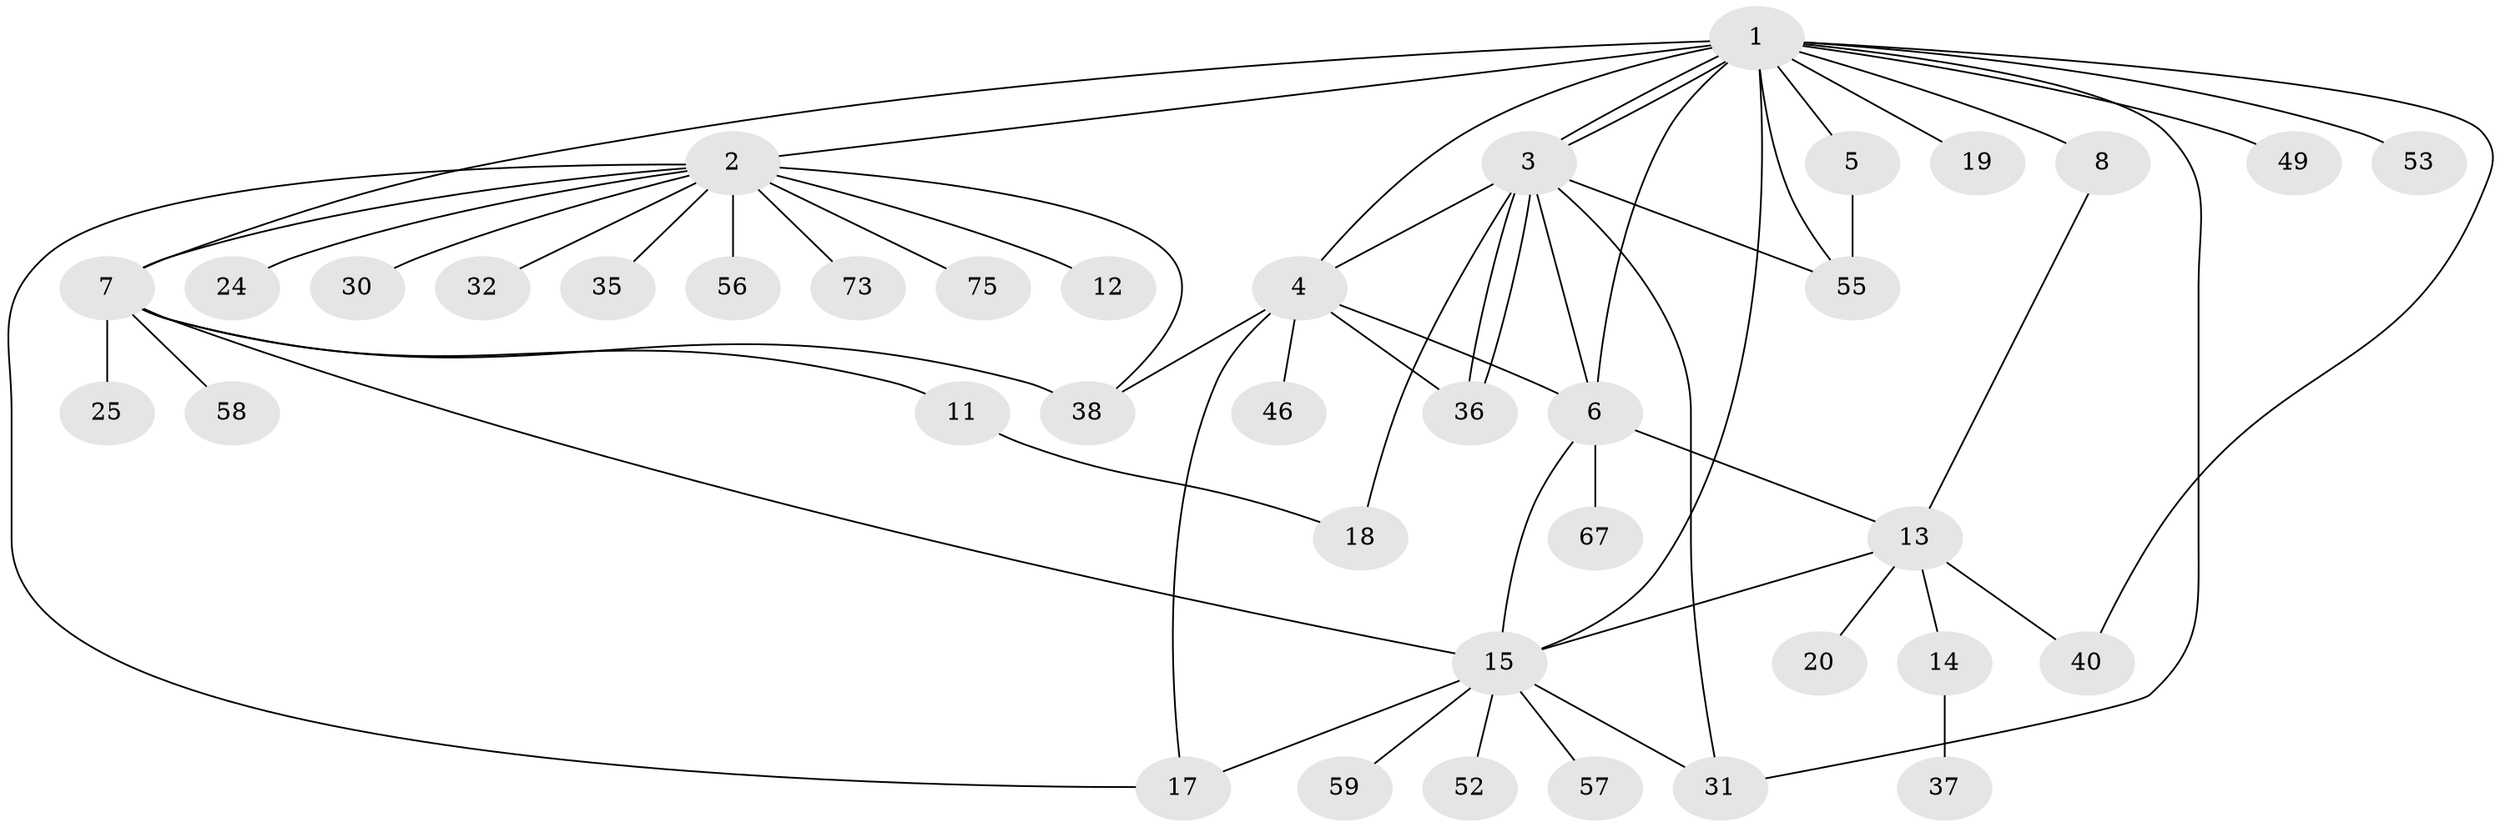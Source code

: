 // original degree distribution, {19: 0.01282051282051282, 13: 0.01282051282051282, 8: 0.02564102564102564, 10: 0.02564102564102564, 3: 0.15384615384615385, 9: 0.02564102564102564, 1: 0.46153846153846156, 2: 0.24358974358974358, 5: 0.02564102564102564, 4: 0.01282051282051282}
// Generated by graph-tools (version 1.1) at 2025/14/03/09/25 04:14:37]
// undirected, 39 vertices, 59 edges
graph export_dot {
graph [start="1"]
  node [color=gray90,style=filled];
  1;
  2;
  3 [super="+45+48+70"];
  4 [super="+9+33+34+27"];
  5 [super="+44+54"];
  6 [super="+26+10+51+78+63+16"];
  7 [super="+41+21+39+60"];
  8 [super="+47+61"];
  11 [super="+64"];
  12;
  13 [super="+42+29+23+28"];
  14;
  15 [super="+22"];
  17 [super="+72+76"];
  18;
  19;
  20;
  24;
  25 [super="+71"];
  30;
  31 [super="+50"];
  32;
  35;
  36 [super="+77"];
  37;
  38 [super="+43+69"];
  40 [super="+68"];
  46;
  49;
  52;
  53;
  55 [super="+66+62"];
  56 [super="+74"];
  57;
  58;
  59;
  67;
  73;
  75;
  1 -- 2;
  1 -- 3;
  1 -- 3;
  1 -- 5 [weight=2];
  1 -- 6;
  1 -- 7 [weight=3];
  1 -- 8;
  1 -- 15;
  1 -- 19;
  1 -- 31;
  1 -- 40;
  1 -- 49;
  1 -- 53;
  1 -- 55 [weight=2];
  1 -- 4;
  2 -- 12;
  2 -- 17;
  2 -- 24;
  2 -- 30;
  2 -- 32;
  2 -- 35;
  2 -- 38 [weight=2];
  2 -- 56;
  2 -- 73;
  2 -- 75;
  2 -- 7;
  3 -- 4 [weight=2];
  3 -- 36;
  3 -- 36;
  3 -- 18;
  3 -- 55;
  3 -- 6 [weight=2];
  3 -- 31;
  4 -- 17;
  4 -- 38;
  4 -- 46;
  4 -- 36;
  4 -- 6;
  5 -- 55;
  6 -- 15;
  6 -- 67;
  6 -- 13;
  7 -- 11;
  7 -- 25;
  7 -- 38;
  7 -- 58;
  7 -- 15;
  8 -- 13;
  11 -- 18;
  13 -- 14;
  13 -- 20;
  13 -- 40;
  13 -- 15;
  14 -- 37;
  15 -- 17;
  15 -- 52;
  15 -- 57;
  15 -- 59;
  15 -- 31;
}
